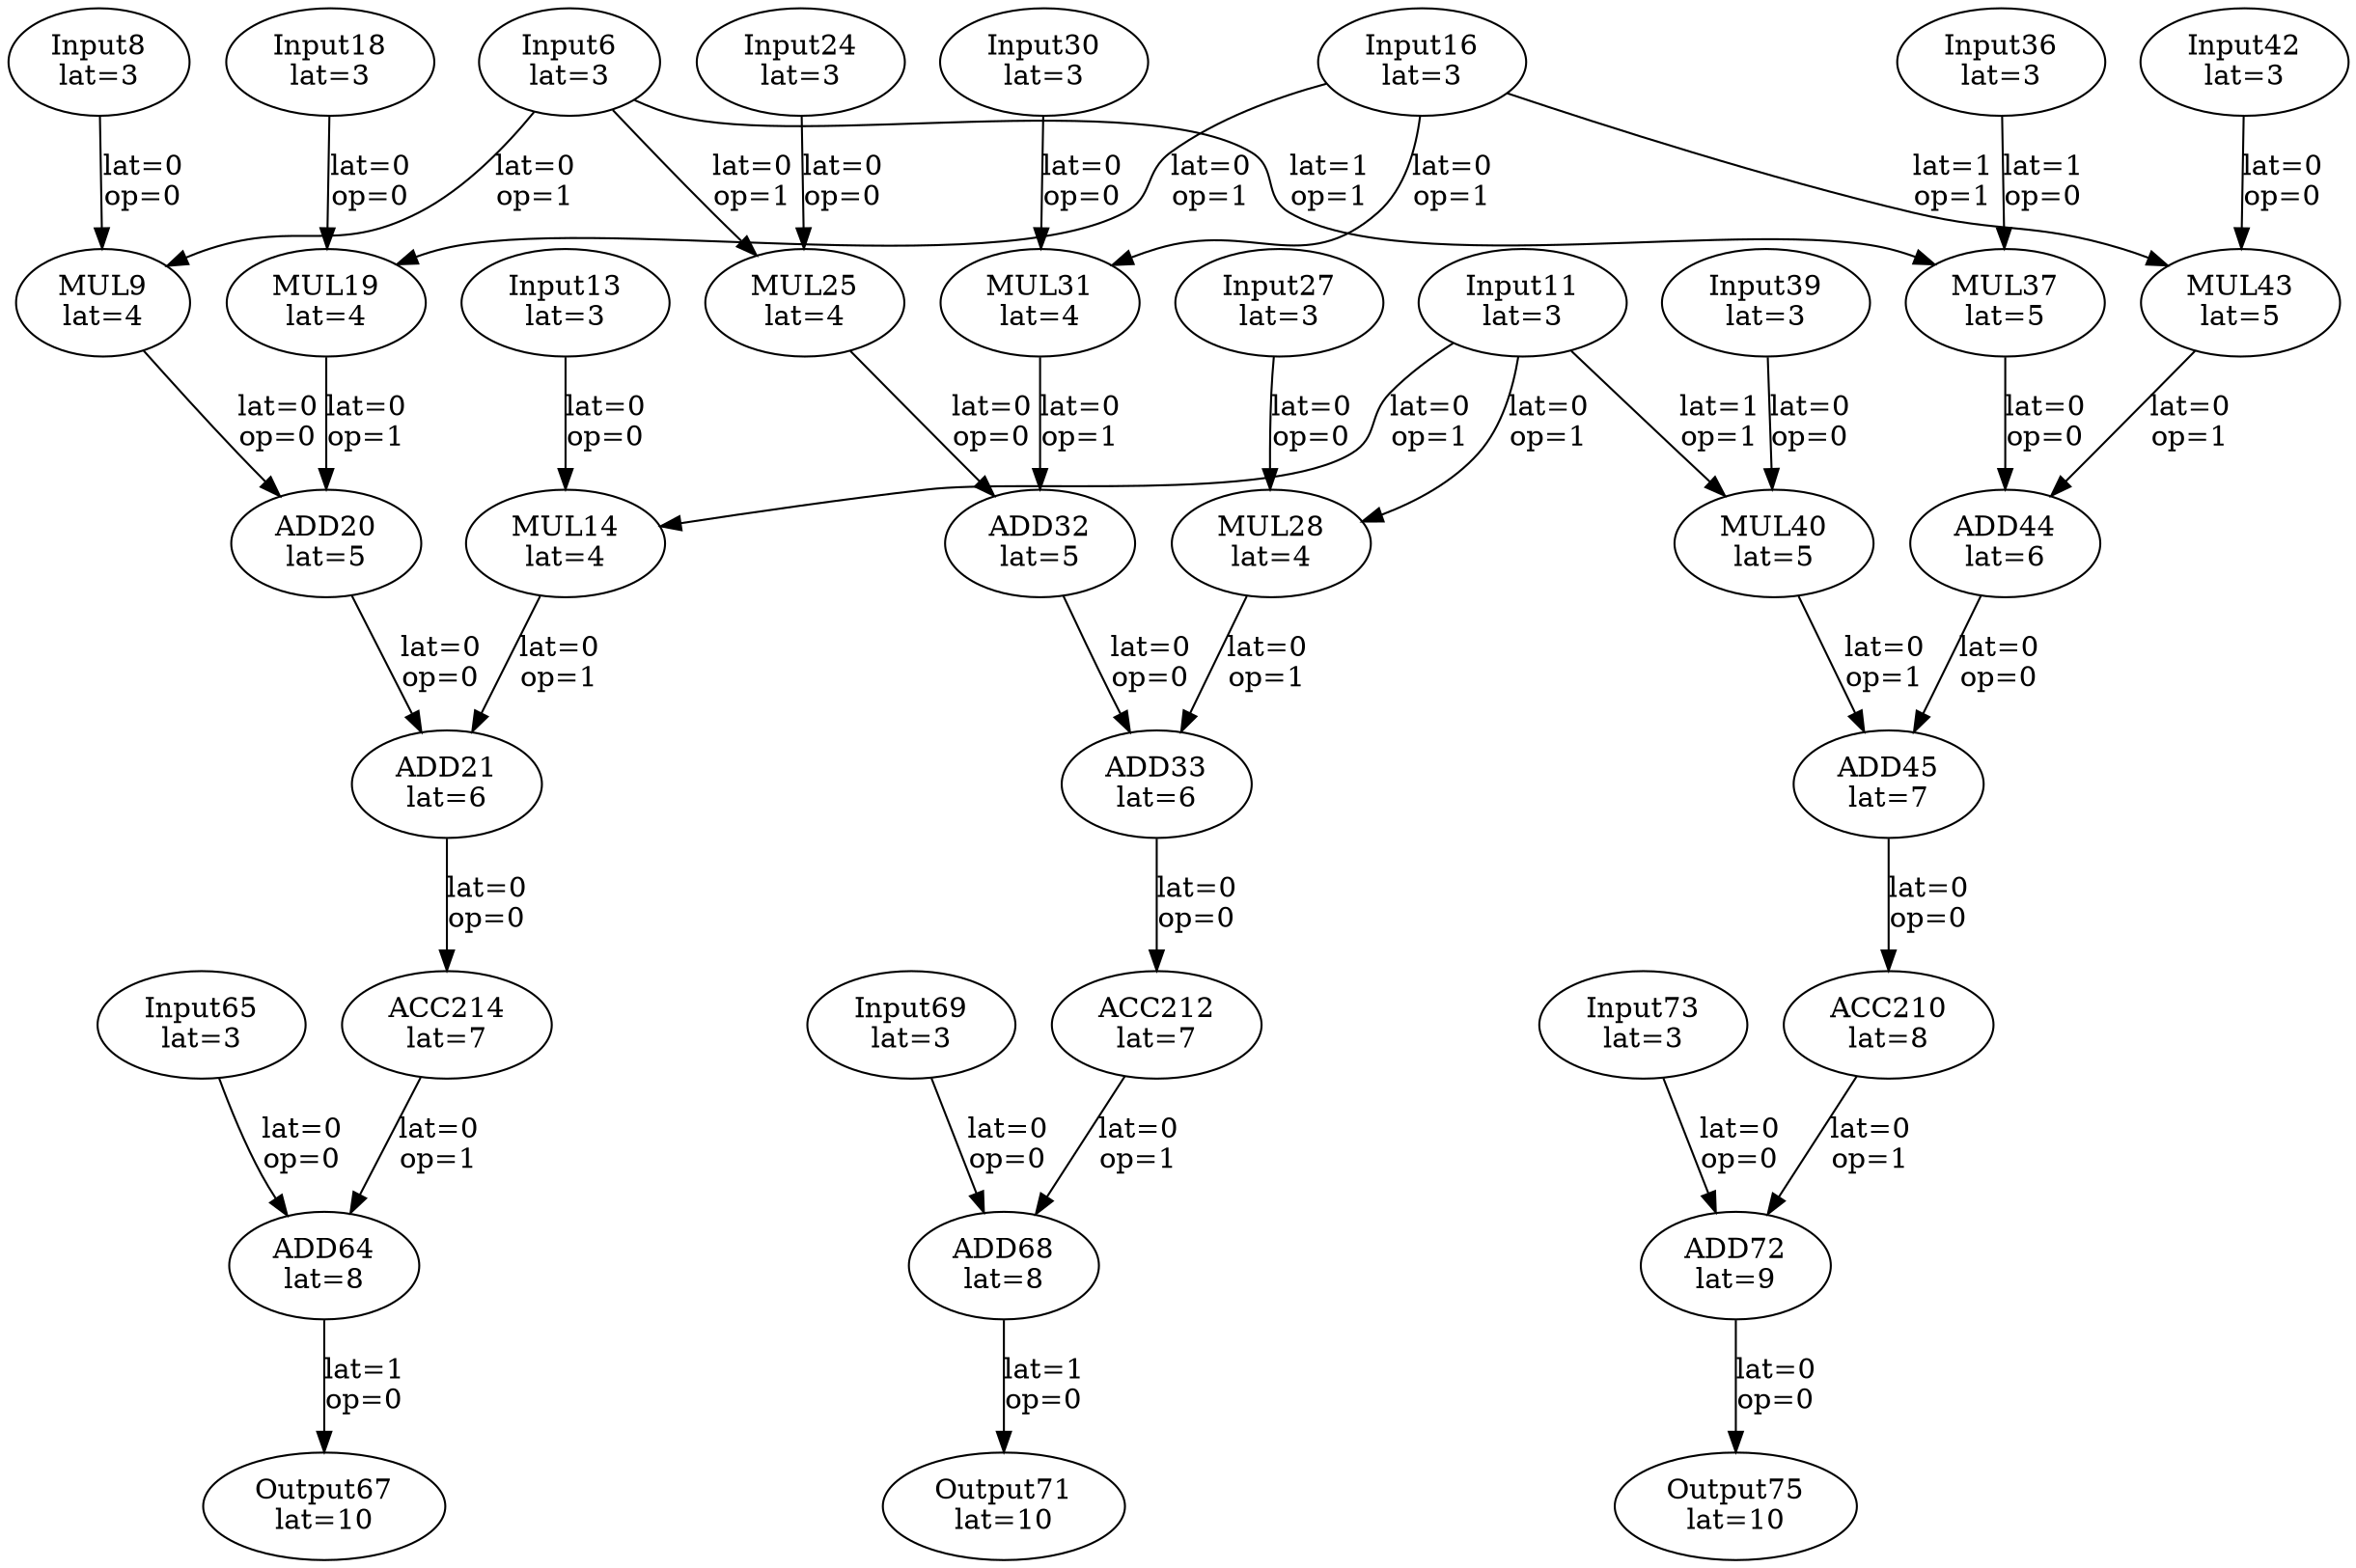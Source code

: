 Digraph G {
"Input6"[label = "\N\nlat=3"];
"Input8"[label = "\N\nlat=3"];
"MUL9"[label = "\N\nlat=4"];
"Input8"->"MUL9"[label = "lat=0\nop=0"];
"Input6"->"MUL9"[label = "lat=0\nop=1"];
"Input11"[label = "\N\nlat=3"];
"Input13"[label = "\N\nlat=3"];
"MUL14"[label = "\N\nlat=4"];
"Input13"->"MUL14"[label = "lat=0\nop=0"];
"Input11"->"MUL14"[label = "lat=0\nop=1"];
"Input16"[label = "\N\nlat=3"];
"Input18"[label = "\N\nlat=3"];
"MUL19"[label = "\N\nlat=4"];
"Input18"->"MUL19"[label = "lat=0\nop=0"];
"Input16"->"MUL19"[label = "lat=0\nop=1"];
"ADD20"[label = "\N\nlat=5"];
"MUL9"->"ADD20"[label = "lat=0\nop=0"];
"MUL19"->"ADD20"[label = "lat=0\nop=1"];
"ADD21"[label = "\N\nlat=6"];
"ADD20"->"ADD21"[label = "lat=0\nop=0"];
"MUL14"->"ADD21"[label = "lat=0\nop=1"];
"Input24"[label = "\N\nlat=3"];
"MUL25"[label = "\N\nlat=4"];
"Input24"->"MUL25"[label = "lat=0\nop=0"];
"Input6"->"MUL25"[label = "lat=0\nop=1"];
"Input27"[label = "\N\nlat=3"];
"MUL28"[label = "\N\nlat=4"];
"Input27"->"MUL28"[label = "lat=0\nop=0"];
"Input11"->"MUL28"[label = "lat=0\nop=1"];
"Input30"[label = "\N\nlat=3"];
"MUL31"[label = "\N\nlat=4"];
"Input30"->"MUL31"[label = "lat=0\nop=0"];
"Input16"->"MUL31"[label = "lat=0\nop=1"];
"ADD32"[label = "\N\nlat=5"];
"MUL25"->"ADD32"[label = "lat=0\nop=0"];
"MUL31"->"ADD32"[label = "lat=0\nop=1"];
"ADD33"[label = "\N\nlat=6"];
"ADD32"->"ADD33"[label = "lat=0\nop=0"];
"MUL28"->"ADD33"[label = "lat=0\nop=1"];
"Input36"[label = "\N\nlat=3"];
"MUL37"[label = "\N\nlat=5"];
"Input36"->"MUL37"[label = "lat=1\nop=0"];
"Input6"->"MUL37"[label = "lat=1\nop=1"];
"Input39"[label = "\N\nlat=3"];
"MUL40"[label = "\N\nlat=5"];
"Input39"->"MUL40"[label = "lat=0\nop=0"];
"Input11"->"MUL40"[label = "lat=1\nop=1"];
"Input42"[label = "\N\nlat=3"];
"MUL43"[label = "\N\nlat=5"];
"Input42"->"MUL43"[label = "lat=0\nop=0"];
"Input16"->"MUL43"[label = "lat=1\nop=1"];
"ADD44"[label = "\N\nlat=6"];
"MUL37"->"ADD44"[label = "lat=0\nop=0"];
"MUL43"->"ADD44"[label = "lat=0\nop=1"];
"ADD45"[label = "\N\nlat=7"];
"ADD44"->"ADD45"[label = "lat=0\nop=0"];
"MUL40"->"ADD45"[label = "lat=0\nop=1"];
"ADD64"[label = "\N\nlat=8"];
"Input65"->"ADD64"[label = "lat=0\nop=0"];
"ACC214"->"ADD64"[label = "lat=0\nop=1"];
"Input65"[label = "\N\nlat=3"];
"Output67"[label = "\N\nlat=10"];
"ADD64"->"Output67"[label = "lat=1\nop=0"];
"ADD68"[label = "\N\nlat=8"];
"Input69"->"ADD68"[label = "lat=0\nop=0"];
"ACC212"->"ADD68"[label = "lat=0\nop=1"];
"Input69"[label = "\N\nlat=3"];
"Output71"[label = "\N\nlat=10"];
"ADD68"->"Output71"[label = "lat=1\nop=0"];
"ADD72"[label = "\N\nlat=9"];
"Input73"->"ADD72"[label = "lat=0\nop=0"];
"ACC210"->"ADD72"[label = "lat=0\nop=1"];
"Input73"[label = "\N\nlat=3"];
"Output75"[label = "\N\nlat=10"];
"ADD72"->"Output75"[label = "lat=0\nop=0"];
"ACC210"[label = "\N\nlat=8"];
"ADD45"->"ACC210"[label = "lat=0\nop=0"];
"ACC212"[label = "\N\nlat=7"];
"ADD33"->"ACC212"[label = "lat=0\nop=0"];
"ACC214"[label = "\N\nlat=7"];
"ADD21"->"ACC214"[label = "lat=0\nop=0"];
}
